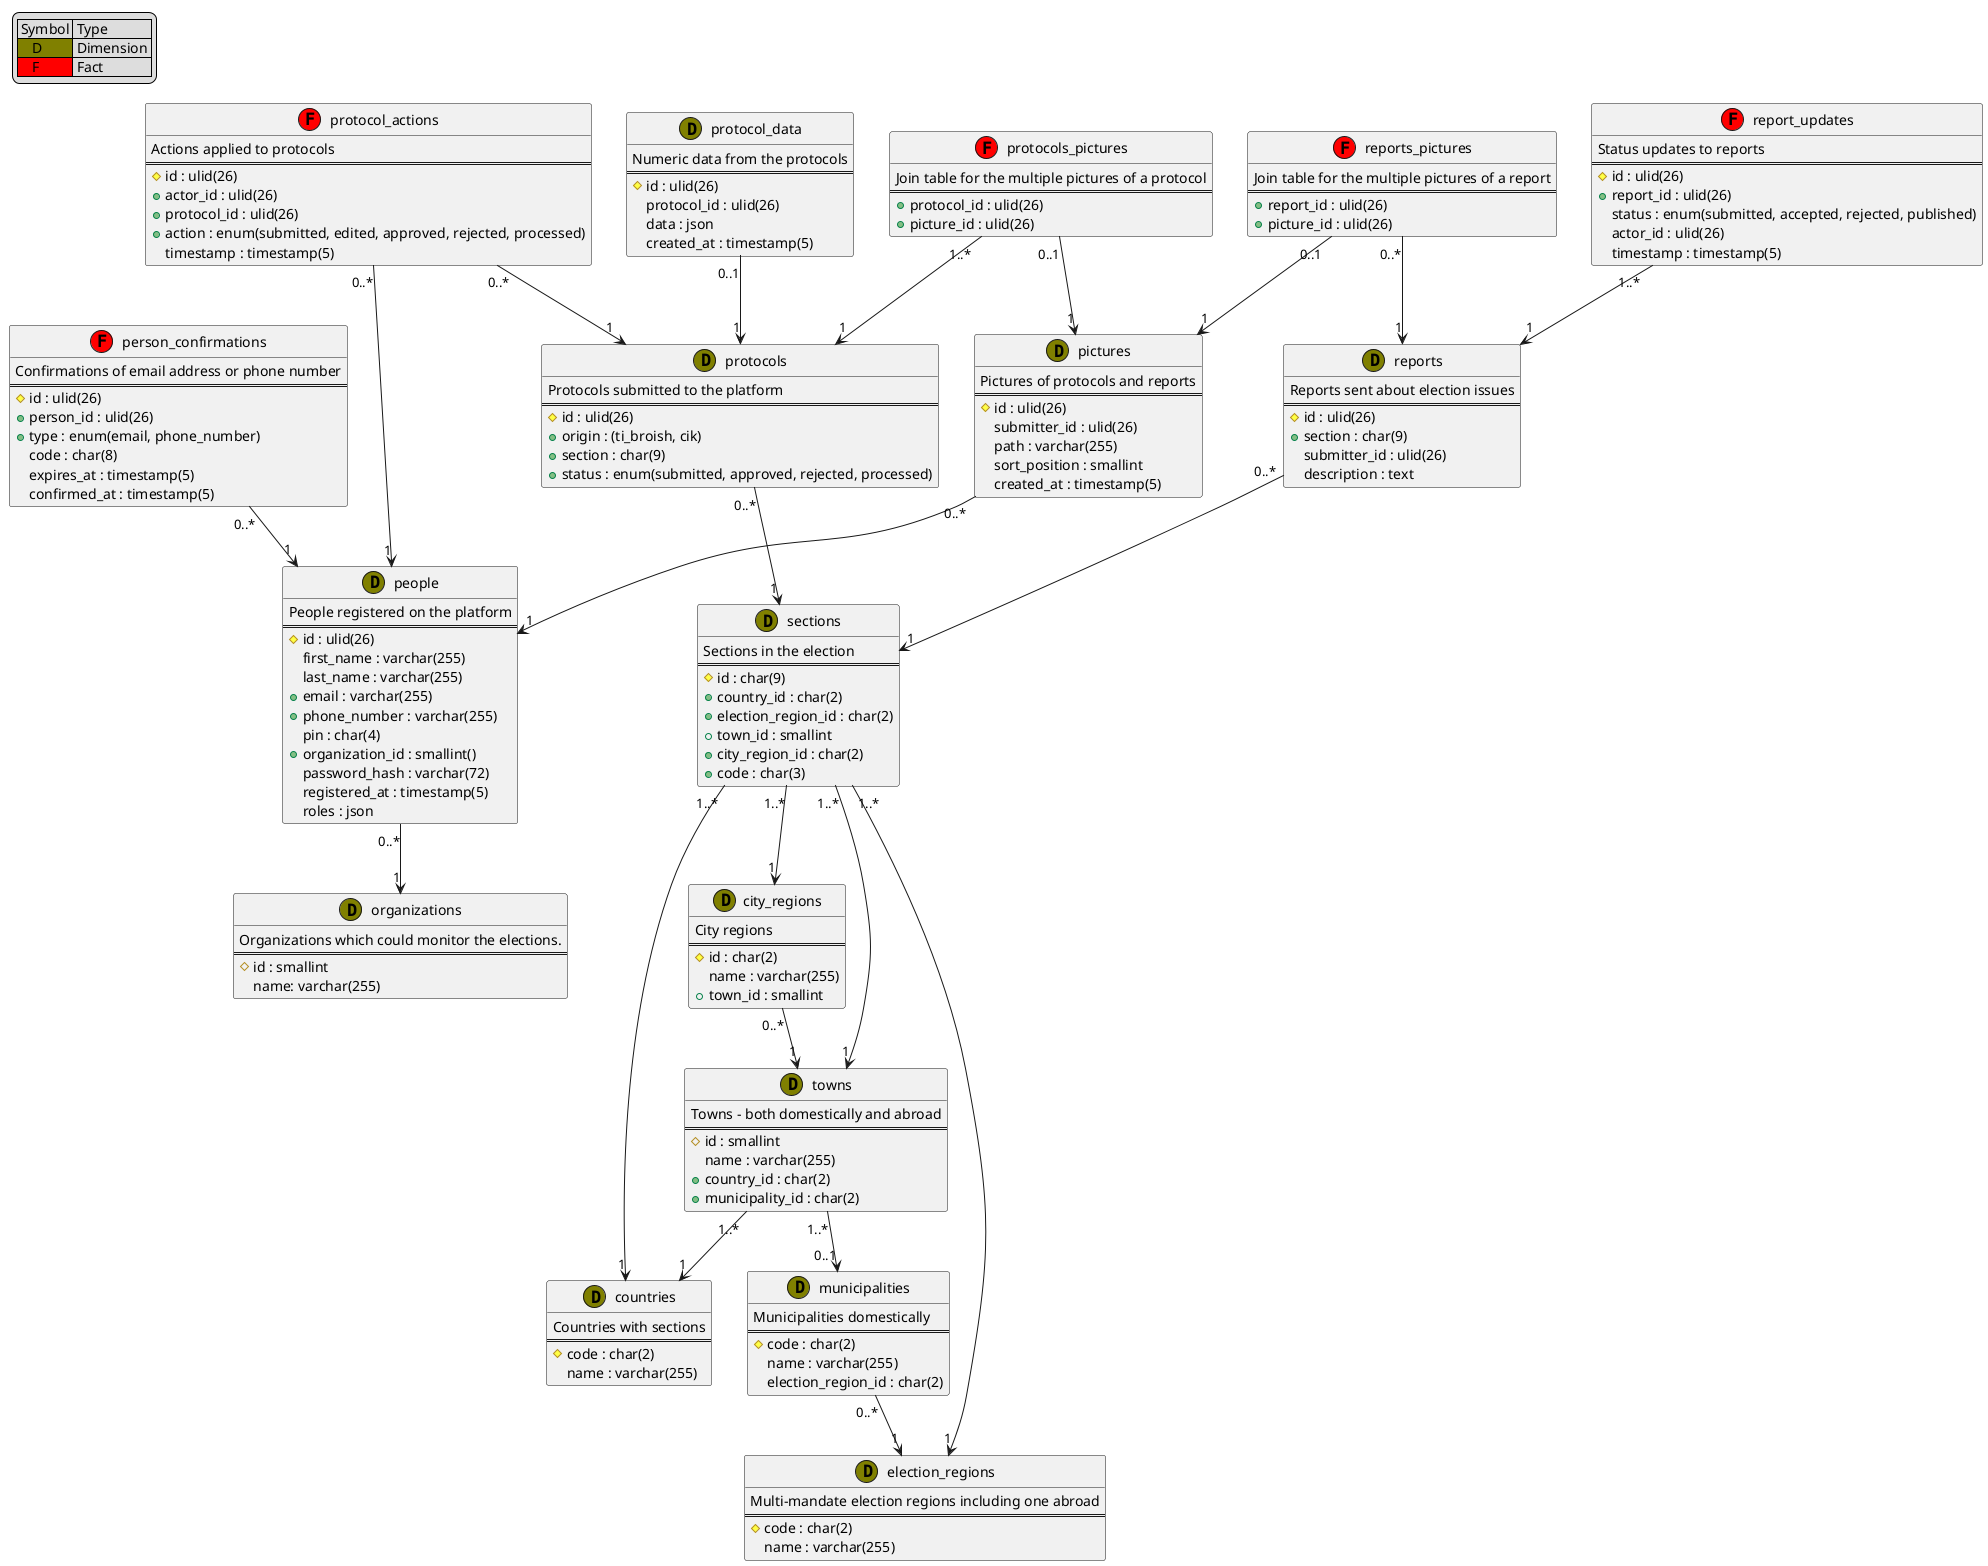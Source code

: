 @startuml database

legend top left
    | Symbol | Type |
    |<#808000>    D| Dimension |
    |<#FF0000>    F| Fact |
end legend

class people <<(D,olive)>> {
  People registered on the platform
  ==
  #id : ulid(26)
  first_name : varchar(255)
  last_name : varchar(255)
  +email : varchar(255)
  +phone_number : varchar(255)
  pin : char(4)
  +organization_id : smallint()
  password_hash : varchar(72)
  registered_at : timestamp(5)
  roles : json
}

person_confirmations "0..*" --> "1" people
people "0..*" --> "1" organizations

class organizations <<(D,olive)>> {
    Organizations which could monitor the elections.
    ==
    #id : smallint
    name: varchar(255)
}

class person_confirmations <<(F,red)>> {
    Confirmations of email address or phone number
    ==
    #id : ulid(26)
    +person_id : ulid(26)
    +type : enum(email, phone_number)
    code : char(8)
    expires_at : timestamp(5)
    confirmed_at : timestamp(5)
}

class sections <<(D,olive)>> {
    Sections in the election
    ==
    #id : char(9)
    +country_id : char(2)
    +election_region_id : char(2)
    +town_id : smallint
    +city_region_id : char(2)
    +code : char(3)
}

sections "1..*" --> "1" countries
sections "1..*" --> "1" election_regions
sections "1..*" --> "1" city_regions
sections "1..*" --> "1" towns

class protocols <<(D,olive)>> {
    Protocols submitted to the platform
    ==
    #id : ulid(26)
    +origin : (ti_broish, cik)
    +section : char(9)
    +status : enum(submitted, approved, rejected, processed)
}

protocols "0..*" --> "1" sections

class protocol_data <<(D,olive)>> {
    Numeric data from the protocols
    ==
    #id : ulid(26)
    protocol_id : ulid(26)
    data : json
    created_at : timestamp(5)
}

protocol_data "0..1" --> "1" protocols

class protocol_actions <<(F,red)>> {
    Actions applied to protocols
    ==
    #id : ulid(26)
    +actor_id : ulid(26)
    +protocol_id : ulid(26)
    +action : enum(submitted, edited, approved, rejected, processed)
    timestamp : timestamp(5)
}

protocol_actions "0..*" --> "1" protocols
protocol_actions "0..*" --> "1" people

class reports <<(D,olive)>> {
    Reports sent about election issues
    ==
    #id : ulid(26)
    +section : char(9)
    submitter_id : ulid(26)
    description : text
}

reports "0..*" --> "1" sections

class report_updates <<(F,red)>> {
    Status updates to reports
    ==
    #id : ulid(26)
    +report_id : ulid(26)
    status : enum(submitted, accepted, rejected, published)
    actor_id : ulid(26)
    timestamp : timestamp(5)
}

report_updates "1..*" --> "1" reports

class pictures <<(D,olive)>> {
    Pictures of protocols and reports
    ==
    #id : ulid(26)
    submitter_id : ulid(26)
    path : varchar(255)
    sort_position : smallint
    created_at : timestamp(5)
}

pictures "0..*" --> "1" people

class reports_pictures <<(F,red)>> {
    Join table for the multiple pictures of a report
    ==
    +report_id : ulid(26)
    +picture_id : ulid(26)
}

reports_pictures "0..1" --> "1" pictures
reports_pictures "0..*" --> "1" reports

class protocols_pictures <<(F,red)>> {
    Join table for the multiple pictures of a protocol
    ==
    +protocol_id : ulid(26)
    +picture_id : ulid(26)
}

protocols_pictures "0..1" --> "1" pictures
protocols_pictures "1..*" --> "1" protocols

class election_regions <<(D,olive)>> {
    Multi-mandate election regions including one abroad
    ==
    #code : char(2)
    name : varchar(255)
}

class countries <<(D,olive)>> {
    Countries with sections
    ==
    #code : char(2)
    name : varchar(255)
}

class municipalities <<(D,olive)>> {
    Municipalities domestically
    ==
    #code : char(2)
    name : varchar(255)
    election_region_id : char(2)
}

municipalities "0..*" --> "1" election_regions

class towns <<(D,olive)>> {
    Towns - both domestically and abroad
    ==
    #id : smallint
    name : varchar(255)
    +country_id : char(2)
    +municipality_id : char(2)
}

towns "1..*" --> "1" countries
towns "1..*" --> "0..1" municipalities

class city_regions <<(D,olive)>> {
    City regions
    ==
    #id : char(2)
    name : varchar(255)
    +town_id : smallint
}

city_regions "0..*" --> "1" towns

@enduml
